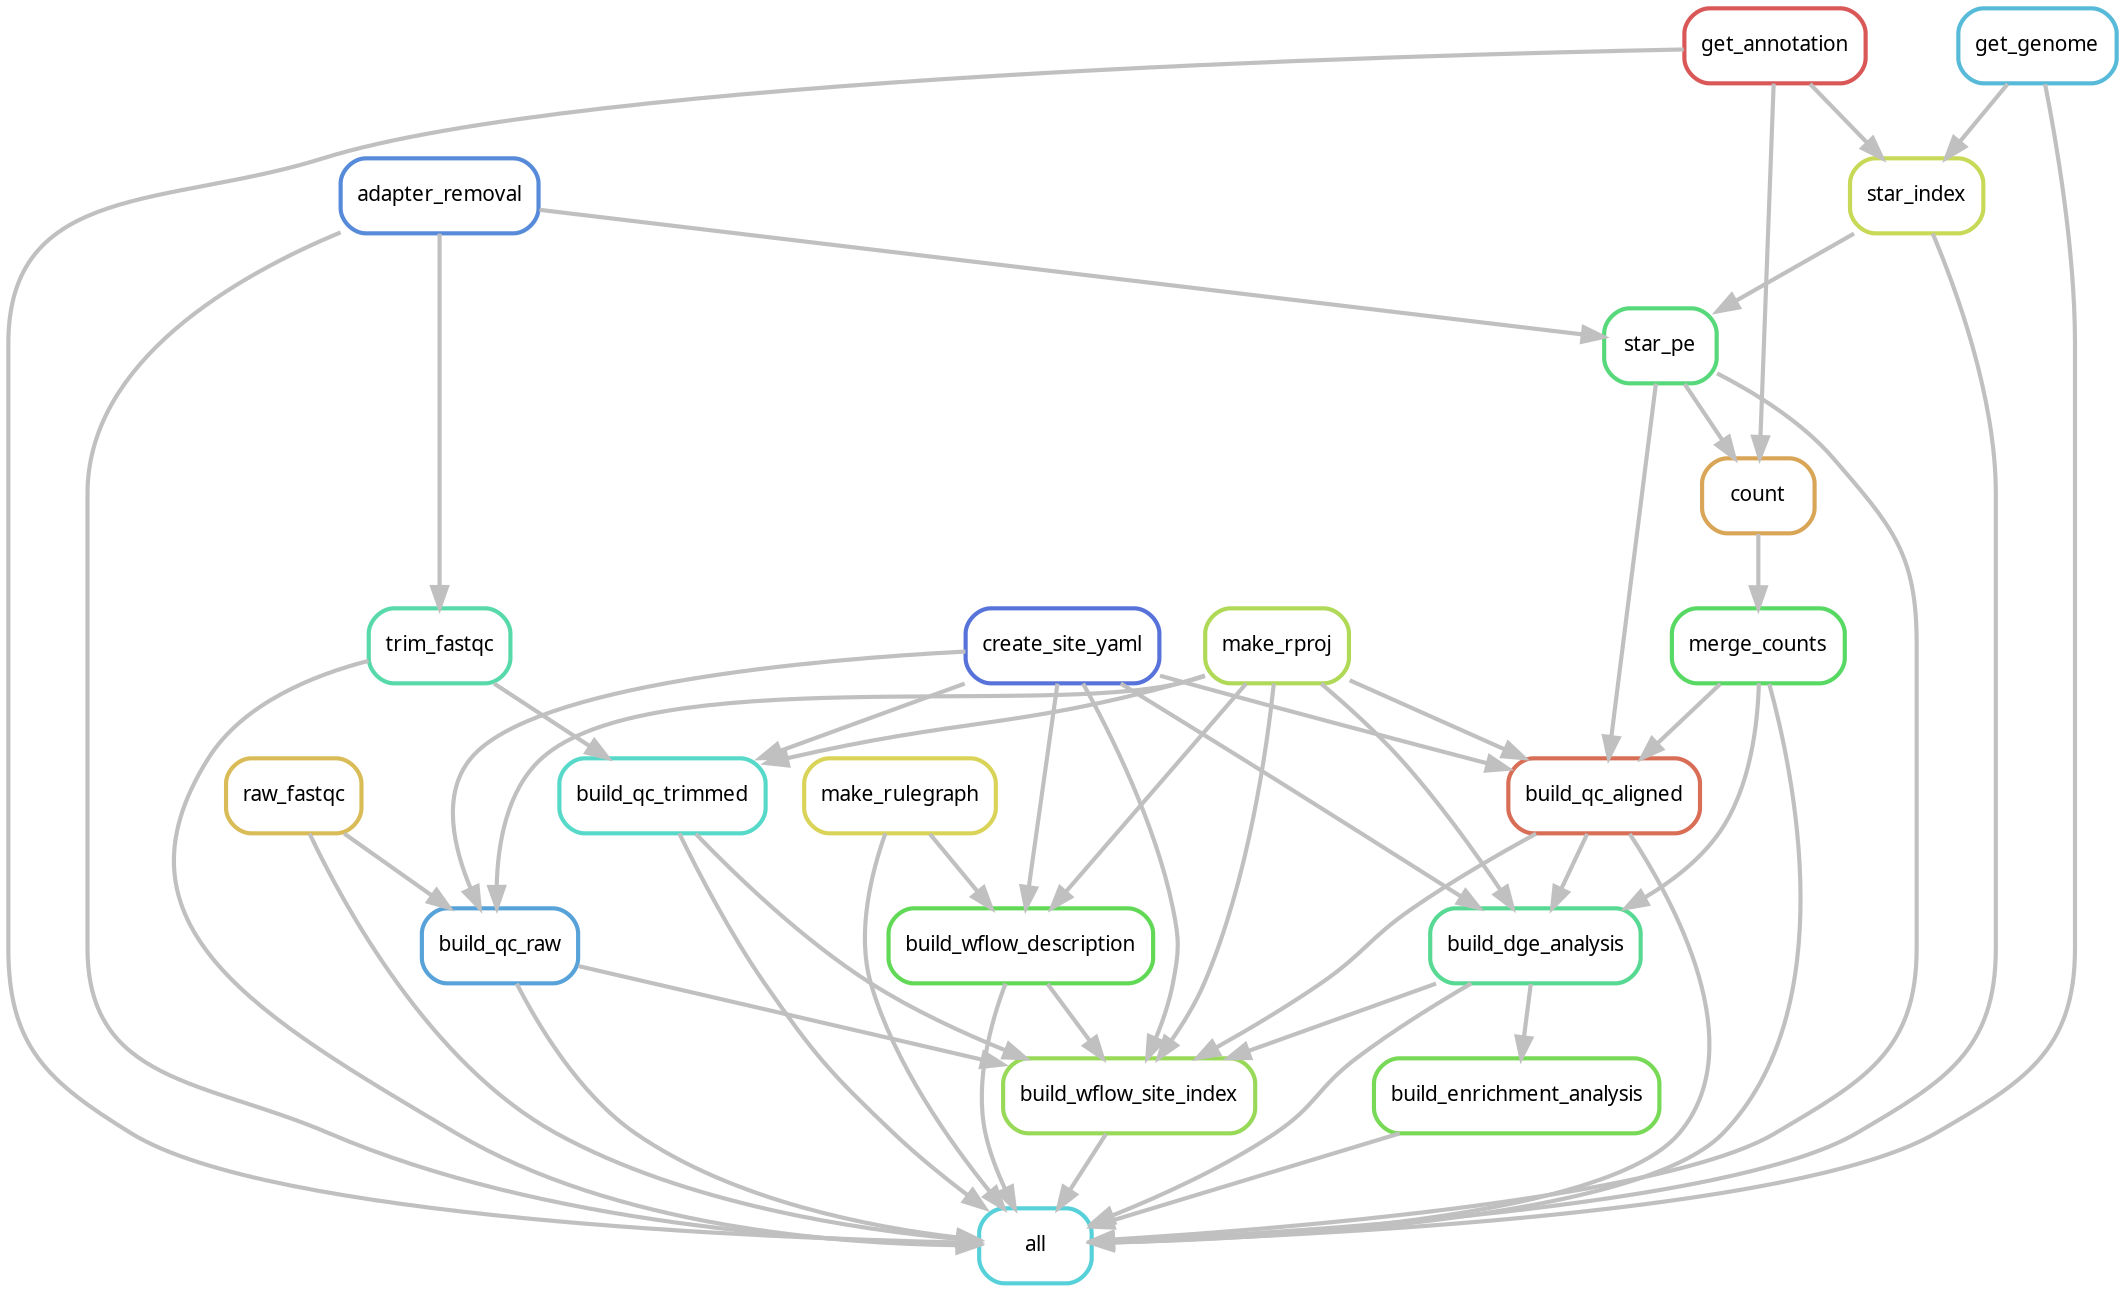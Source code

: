 digraph snakemake_dag {
    graph[bgcolor=white, margin=0];
    node[shape=box, style=rounded, fontname=sans,                 fontsize=10, penwidth=2];
    edge[penwidth=2, color=grey];
	0[label = "all", color = "0.51 0.6 0.85", style="rounded"];
	1[label = "trim_fastqc", color = "0.44 0.6 0.85", style="rounded"];
	2[label = "star_pe", color = "0.38 0.6 0.85", style="rounded"];
	3[label = "raw_fastqc", color = "0.13 0.6 0.85", style="rounded"];
	4[label = "adapter_removal", color = "0.60 0.6 0.85", style="rounded"];
	5[label = "build_wflow_site_index", color = "0.25 0.6 0.85", style="rounded"];
	6[label = "build_enrichment_analysis", color = "0.29 0.6 0.85", style="rounded"];
	7[label = "make_rulegraph", color = "0.16 0.6 0.85", style="rounded"];
	8[label = "build_qc_trimmed", color = "0.48 0.6 0.85", style="rounded"];
	9[label = "build_wflow_description", color = "0.32 0.6 0.85", style="rounded"];
	10[label = "build_dge_analysis", color = "0.41 0.6 0.85", style="rounded"];
	11[label = "get_annotation", color = "0.00 0.6 0.85", style="rounded"];
	12[label = "star_index", color = "0.19 0.6 0.85", style="rounded"];
	13[label = "build_qc_raw", color = "0.57 0.6 0.85", style="rounded"];
	14[label = "merge_counts", color = "0.35 0.6 0.85", style="rounded"];
	15[label = "build_qc_aligned", color = "0.03 0.6 0.85", style="rounded"];
	16[label = "get_genome", color = "0.54 0.6 0.85", style="rounded"];
	17[label = "make_rproj", color = "0.22 0.6 0.85", style="rounded"];
	18[label = "create_site_yaml", color = "0.63 0.6 0.85", style="rounded"];
	19[label = "count", color = "0.10 0.6 0.85", style="rounded"];
	16 -> 0
	11 -> 0
	14 -> 0
	2 -> 0
	10 -> 0
	13 -> 0
	15 -> 0
	1 -> 0
	3 -> 0
	5 -> 0
	6 -> 0
	8 -> 0
	7 -> 0
	4 -> 0
	12 -> 0
	9 -> 0
	4 -> 1
	4 -> 2
	12 -> 2
	17 -> 5
	10 -> 5
	13 -> 5
	15 -> 5
	8 -> 5
	18 -> 5
	9 -> 5
	10 -> 6
	1 -> 8
	17 -> 8
	18 -> 8
	18 -> 9
	17 -> 9
	7 -> 9
	15 -> 10
	18 -> 10
	17 -> 10
	14 -> 10
	16 -> 12
	11 -> 12
	18 -> 13
	3 -> 13
	17 -> 13
	19 -> 14
	18 -> 15
	17 -> 15
	14 -> 15
	2 -> 15
	11 -> 19
	2 -> 19
}            
